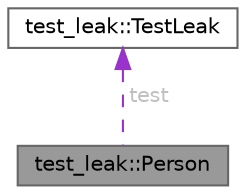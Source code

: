 digraph "test_leak::Person"
{
 // LATEX_PDF_SIZE
  bgcolor="transparent";
  edge [fontname=Helvetica,fontsize=10,labelfontname=Helvetica,labelfontsize=10];
  node [fontname=Helvetica,fontsize=10,shape=box,height=0.2,width=0.4];
  Node1 [id="Node000001",label="test_leak::Person",height=0.2,width=0.4,color="gray40", fillcolor="grey60", style="filled", fontcolor="black",tooltip=" "];
  Node2 -> Node1 [id="edge1_Node000001_Node000002",dir="back",color="darkorchid3",style="dashed",tooltip=" ",label=" test",fontcolor="grey" ];
  Node2 [id="Node000002",label="test_leak::TestLeak",height=0.2,width=0.4,color="gray40", fillcolor="white", style="filled",URL="$classtest__leak_1_1_test_leak.html",tooltip=" "];
}

